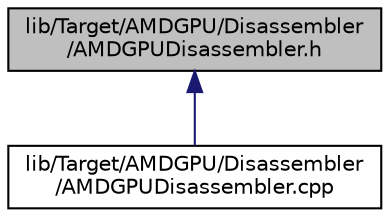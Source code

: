 digraph "lib/Target/AMDGPU/Disassembler/AMDGPUDisassembler.h"
{
 // LATEX_PDF_SIZE
  bgcolor="transparent";
  edge [fontname="Helvetica",fontsize="10",labelfontname="Helvetica",labelfontsize="10"];
  node [fontname="Helvetica",fontsize="10",shape="box"];
  Node1 [label="lib/Target/AMDGPU/Disassembler\l/AMDGPUDisassembler.h",height=0.2,width=0.4,color="black", fillcolor="grey75", style="filled", fontcolor="black",tooltip="This file contains declaration for AMDGPU ISA disassembler."];
  Node1 -> Node2 [dir="back",color="midnightblue",fontsize="10",style="solid",fontname="Helvetica"];
  Node2 [label="lib/Target/AMDGPU/Disassembler\l/AMDGPUDisassembler.cpp",height=0.2,width=0.4,color="black",URL="$AMDGPUDisassembler_8cpp.html",tooltip="This file contains definition for AMDGPU ISA disassembler."];
}

